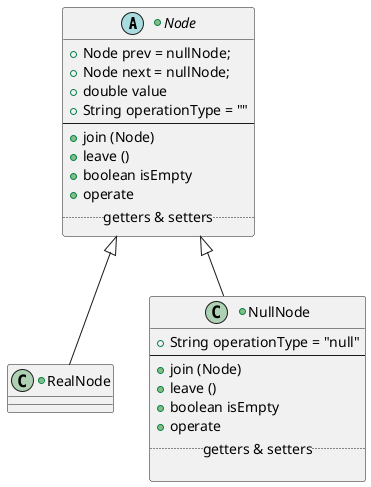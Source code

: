 @startuml

+abstract class Node{
        +{field} Node prev = nullNode;
        +{field} Node next = nullNode;
        +{field} double value
        +{field} String operationType = ""
    --
        +{method} join (Node)
        +{method} leave ()
        +{method} boolean isEmpty
        +{method} operate
    ..getters & setters..
}

+class RealNode extends Node{
}

+class NullNode extends Node{
        +{field} String operationType = "null"
    --
        +{method} join (Node)
        +{method} leave ()
        +{method} boolean isEmpty
        +{method} operate
    ..getters & setters..

}

@enduml